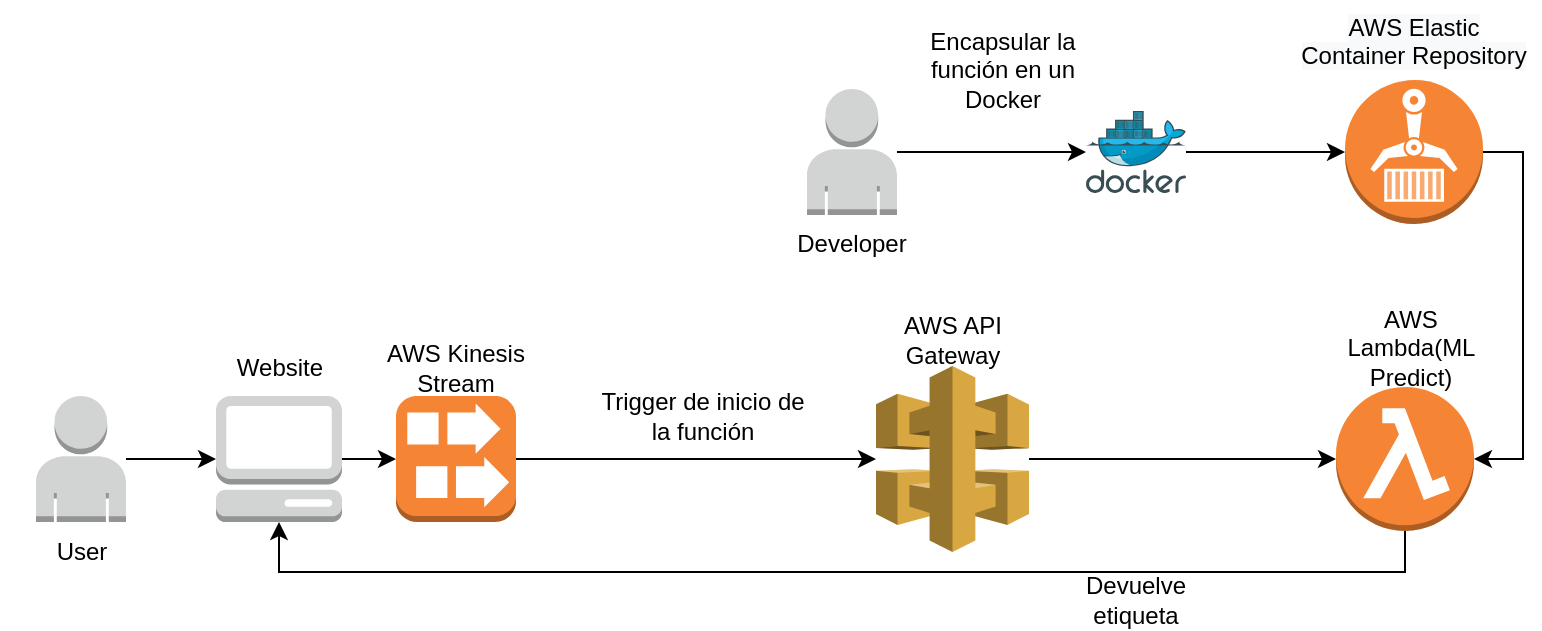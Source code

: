 <mxfile version="15.2.7" type="device"><diagram id="2VG8DfO68HR4Xeu4PLCh" name="Página-1"><mxGraphModel dx="1022" dy="497" grid="1" gridSize="10" guides="1" tooltips="1" connect="1" arrows="1" fold="1" page="1" pageScale="1" pageWidth="850" pageHeight="1100" math="0" shadow="0"><root><mxCell id="0"/><mxCell id="1" parent="0"/><mxCell id="ucmyVt7s2cL4QyS7PZs0-4" style="edgeStyle=orthogonalEdgeStyle;rounded=0;orthogonalLoop=1;jettySize=auto;html=1;entryX=0;entryY=0.5;entryDx=0;entryDy=0;entryPerimeter=0;" edge="1" parent="1" source="K7rS1wkeXa81DiBP2bG8-1" target="K7rS1wkeXa81DiBP2bG8-2"><mxGeometry relative="1" as="geometry"/></mxCell><mxCell id="K7rS1wkeXa81DiBP2bG8-1" value="" style="outlineConnect=0;dashed=0;verticalLabelPosition=bottom;verticalAlign=top;align=center;html=1;shape=mxgraph.aws3.api_gateway;fillColor=#D9A741;gradientColor=none;" parent="1" vertex="1"><mxGeometry x="490" y="213" width="76.5" height="93" as="geometry"/></mxCell><mxCell id="ucmyVt7s2cL4QyS7PZs0-5" style="edgeStyle=orthogonalEdgeStyle;rounded=0;orthogonalLoop=1;jettySize=auto;html=1;entryX=0.5;entryY=1;entryDx=0;entryDy=0;entryPerimeter=0;" edge="1" parent="1" source="K7rS1wkeXa81DiBP2bG8-2" target="K7rS1wkeXa81DiBP2bG8-6"><mxGeometry relative="1" as="geometry"><Array as="points"><mxPoint x="755" y="316"/><mxPoint x="192" y="316"/></Array></mxGeometry></mxCell><mxCell id="K7rS1wkeXa81DiBP2bG8-2" value="" style="outlineConnect=0;dashed=0;verticalLabelPosition=bottom;verticalAlign=top;align=center;html=1;shape=mxgraph.aws3.lambda_function;fillColor=#F58534;gradientColor=none;" parent="1" vertex="1"><mxGeometry x="720" y="223.5" width="69" height="72" as="geometry"/></mxCell><mxCell id="K7rS1wkeXa81DiBP2bG8-13" value="" style="edgeStyle=orthogonalEdgeStyle;rounded=0;orthogonalLoop=1;jettySize=auto;html=1;" parent="1" source="K7rS1wkeXa81DiBP2bG8-5" target="K7rS1wkeXa81DiBP2bG8-6" edge="1"><mxGeometry relative="1" as="geometry"/></mxCell><mxCell id="K7rS1wkeXa81DiBP2bG8-5" value="" style="outlineConnect=0;dashed=0;verticalLabelPosition=bottom;verticalAlign=top;align=center;html=1;shape=mxgraph.aws3.user;fillColor=#D2D3D3;gradientColor=none;" parent="1" vertex="1"><mxGeometry x="70" y="228" width="45" height="63" as="geometry"/></mxCell><mxCell id="K7rS1wkeXa81DiBP2bG8-14" value="" style="edgeStyle=orthogonalEdgeStyle;rounded=0;orthogonalLoop=1;jettySize=auto;html=1;" parent="1" source="K7rS1wkeXa81DiBP2bG8-6" target="K7rS1wkeXa81DiBP2bG8-11" edge="1"><mxGeometry relative="1" as="geometry"/></mxCell><mxCell id="K7rS1wkeXa81DiBP2bG8-6" value="" style="outlineConnect=0;dashed=0;verticalLabelPosition=bottom;verticalAlign=top;align=center;html=1;shape=mxgraph.aws3.management_console;fillColor=#D2D3D3;gradientColor=none;" parent="1" vertex="1"><mxGeometry x="160" y="228" width="63" height="63" as="geometry"/></mxCell><mxCell id="ucmyVt7s2cL4QyS7PZs0-3" style="edgeStyle=orthogonalEdgeStyle;rounded=0;orthogonalLoop=1;jettySize=auto;html=1;exitX=1;exitY=0.5;exitDx=0;exitDy=0;exitPerimeter=0;" edge="1" parent="1" source="K7rS1wkeXa81DiBP2bG8-11" target="K7rS1wkeXa81DiBP2bG8-1"><mxGeometry relative="1" as="geometry"/></mxCell><mxCell id="K7rS1wkeXa81DiBP2bG8-11" value="" style="outlineConnect=0;dashed=0;verticalLabelPosition=bottom;verticalAlign=top;align=center;html=1;shape=mxgraph.aws3.kinesis_streams;fillColor=#F58534;gradientColor=none;" parent="1" vertex="1"><mxGeometry x="250" y="228" width="60" height="63" as="geometry"/></mxCell><mxCell id="yDnPoelCVBGUX08UjcoA-1" value="AWS Kinesis Stream" style="text;html=1;strokeColor=none;fillColor=none;align=center;verticalAlign=middle;whiteSpace=wrap;rounded=0;" parent="1" vertex="1"><mxGeometry x="240" y="203.5" width="80" height="20" as="geometry"/></mxCell><mxCell id="yDnPoelCVBGUX08UjcoA-3" value="Trigger de inicio de la función" style="text;html=1;strokeColor=none;fillColor=none;align=center;verticalAlign=middle;whiteSpace=wrap;rounded=0;" parent="1" vertex="1"><mxGeometry x="350.5" y="228" width="105" height="20" as="geometry"/></mxCell><mxCell id="yDnPoelCVBGUX08UjcoA-4" value="AWS Lambda(ML Predict)" style="text;html=1;strokeColor=none;fillColor=none;align=center;verticalAlign=middle;whiteSpace=wrap;rounded=0;" parent="1" vertex="1"><mxGeometry x="724.5" y="183.5" width="64.5" height="40" as="geometry"/></mxCell><mxCell id="yDnPoelCVBGUX08UjcoA-13" value="Devuelve etiqueta" style="text;html=1;strokeColor=none;fillColor=none;align=center;verticalAlign=middle;whiteSpace=wrap;rounded=0;" parent="1" vertex="1"><mxGeometry x="590" y="320" width="60" height="20" as="geometry"/></mxCell><mxCell id="yDnPoelCVBGUX08UjcoA-17" value="AWS API Gateway" style="text;html=1;strokeColor=none;fillColor=none;align=center;verticalAlign=middle;whiteSpace=wrap;rounded=0;" parent="1" vertex="1"><mxGeometry x="495.5" y="180" width="64.5" height="40" as="geometry"/></mxCell><mxCell id="ucmyVt7s2cL4QyS7PZs0-16" style="edgeStyle=orthogonalEdgeStyle;rounded=0;orthogonalLoop=1;jettySize=auto;html=1;entryX=0;entryY=0.5;entryDx=0;entryDy=0;entryPerimeter=0;" edge="1" parent="1" source="ucmyVt7s2cL4QyS7PZs0-6" target="ucmyVt7s2cL4QyS7PZs0-11"><mxGeometry relative="1" as="geometry"/></mxCell><mxCell id="ucmyVt7s2cL4QyS7PZs0-6" value="" style="sketch=0;aspect=fixed;html=1;points=[];align=center;image;fontSize=12;image=img/lib/mscae/Docker.svg;" vertex="1" parent="1"><mxGeometry x="595" y="85.5" width="50" height="41" as="geometry"/></mxCell><mxCell id="ucmyVt7s2cL4QyS7PZs0-7" value="User" style="text;html=1;strokeColor=none;fillColor=none;align=center;verticalAlign=middle;whiteSpace=wrap;rounded=0;" vertex="1" parent="1"><mxGeometry x="52.5" y="295.5" width="80" height="20" as="geometry"/></mxCell><mxCell id="ucmyVt7s2cL4QyS7PZs0-13" value="" style="edgeStyle=orthogonalEdgeStyle;rounded=0;orthogonalLoop=1;jettySize=auto;html=1;" edge="1" parent="1" source="ucmyVt7s2cL4QyS7PZs0-9" target="ucmyVt7s2cL4QyS7PZs0-6"><mxGeometry relative="1" as="geometry"/></mxCell><mxCell id="ucmyVt7s2cL4QyS7PZs0-9" value="" style="outlineConnect=0;dashed=0;verticalLabelPosition=bottom;verticalAlign=top;align=center;html=1;shape=mxgraph.aws3.user;fillColor=#D2D3D3;gradientColor=none;" vertex="1" parent="1"><mxGeometry x="455.5" y="74.5" width="45" height="63" as="geometry"/></mxCell><mxCell id="ucmyVt7s2cL4QyS7PZs0-10" value="Developer" style="text;html=1;strokeColor=none;fillColor=none;align=center;verticalAlign=middle;whiteSpace=wrap;rounded=0;" vertex="1" parent="1"><mxGeometry x="438" y="142" width="80" height="20" as="geometry"/></mxCell><mxCell id="ucmyVt7s2cL4QyS7PZs0-15" style="edgeStyle=orthogonalEdgeStyle;rounded=0;orthogonalLoop=1;jettySize=auto;html=1;entryX=1;entryY=0.5;entryDx=0;entryDy=0;entryPerimeter=0;exitX=1;exitY=0.5;exitDx=0;exitDy=0;exitPerimeter=0;" edge="1" parent="1" source="ucmyVt7s2cL4QyS7PZs0-11" target="K7rS1wkeXa81DiBP2bG8-2"><mxGeometry relative="1" as="geometry"/></mxCell><mxCell id="ucmyVt7s2cL4QyS7PZs0-11" value="" style="outlineConnect=0;dashed=0;verticalLabelPosition=bottom;verticalAlign=top;align=center;html=1;shape=mxgraph.aws3.ecr;fillColor=#F58534;gradientColor=none;" vertex="1" parent="1"><mxGeometry x="724.5" y="70" width="69" height="72" as="geometry"/></mxCell><mxCell id="ucmyVt7s2cL4QyS7PZs0-12" value="&lt;span style=&quot;color: rgb(0 , 0 , 0) ; font-family: &amp;#34;helvetica&amp;#34; ; font-size: 12px ; font-style: normal ; font-weight: 400 ; letter-spacing: normal ; text-indent: 0px ; text-transform: none ; word-spacing: 0px ; background-color: rgb(248 , 249 , 250) ; display: inline ; float: none&quot;&gt;AWS Elastic Container Repository&lt;/span&gt;" style="text;whiteSpace=wrap;html=1;align=center;" vertex="1" parent="1"><mxGeometry x="699" y="30" width="120" height="30" as="geometry"/></mxCell><mxCell id="ucmyVt7s2cL4QyS7PZs0-17" value="Website" style="text;html=1;strokeColor=none;fillColor=none;align=center;verticalAlign=middle;whiteSpace=wrap;rounded=0;" vertex="1" parent="1"><mxGeometry x="151.5" y="203.5" width="80" height="20" as="geometry"/></mxCell><mxCell id="ucmyVt7s2cL4QyS7PZs0-18" value="Encapsular la función en un Docker" style="text;html=1;strokeColor=none;fillColor=none;align=center;verticalAlign=middle;whiteSpace=wrap;rounded=0;" vertex="1" parent="1"><mxGeometry x="500.5" y="54.5" width="105" height="20" as="geometry"/></mxCell></root></mxGraphModel></diagram></mxfile>